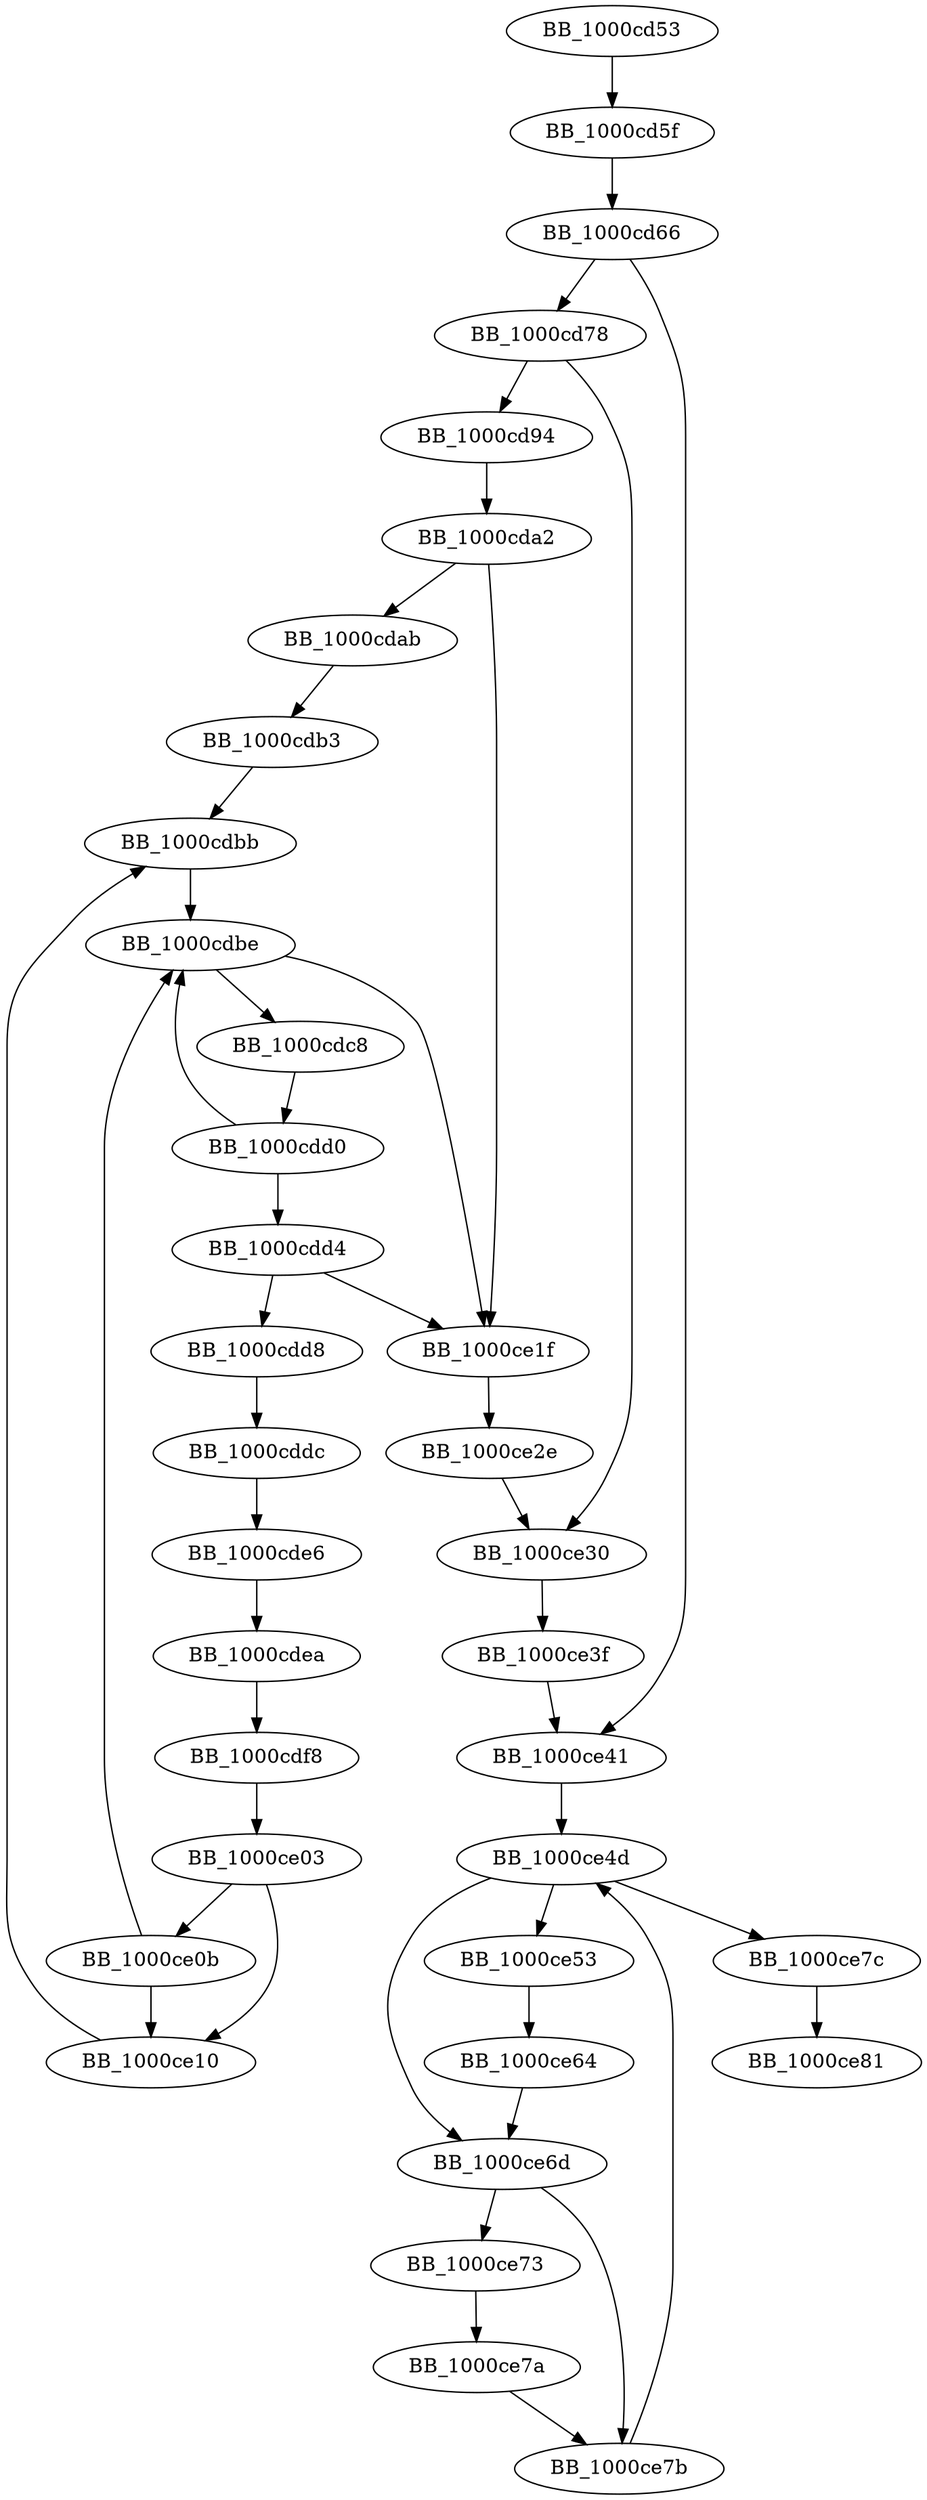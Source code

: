 DiGraph _doexit{
BB_1000cd53->BB_1000cd5f
BB_1000cd5f->BB_1000cd66
BB_1000cd66->BB_1000cd78
BB_1000cd66->BB_1000ce41
BB_1000cd78->BB_1000cd94
BB_1000cd78->BB_1000ce30
BB_1000cd94->BB_1000cda2
BB_1000cda2->BB_1000cdab
BB_1000cda2->BB_1000ce1f
BB_1000cdab->BB_1000cdb3
BB_1000cdb3->BB_1000cdbb
BB_1000cdbb->BB_1000cdbe
BB_1000cdbe->BB_1000cdc8
BB_1000cdbe->BB_1000ce1f
BB_1000cdc8->BB_1000cdd0
BB_1000cdd0->BB_1000cdbe
BB_1000cdd0->BB_1000cdd4
BB_1000cdd4->BB_1000cdd8
BB_1000cdd4->BB_1000ce1f
BB_1000cdd8->BB_1000cddc
BB_1000cddc->BB_1000cde6
BB_1000cde6->BB_1000cdea
BB_1000cdea->BB_1000cdf8
BB_1000cdf8->BB_1000ce03
BB_1000ce03->BB_1000ce0b
BB_1000ce03->BB_1000ce10
BB_1000ce0b->BB_1000cdbe
BB_1000ce0b->BB_1000ce10
BB_1000ce10->BB_1000cdbb
BB_1000ce1f->BB_1000ce2e
BB_1000ce2e->BB_1000ce30
BB_1000ce30->BB_1000ce3f
BB_1000ce3f->BB_1000ce41
BB_1000ce41->BB_1000ce4d
BB_1000ce4d->BB_1000ce53
BB_1000ce4d->BB_1000ce6d
BB_1000ce4d->BB_1000ce7c
BB_1000ce53->BB_1000ce64
BB_1000ce64->BB_1000ce6d
BB_1000ce6d->BB_1000ce73
BB_1000ce6d->BB_1000ce7b
BB_1000ce73->BB_1000ce7a
BB_1000ce7a->BB_1000ce7b
BB_1000ce7b->BB_1000ce4d
BB_1000ce7c->BB_1000ce81
}
